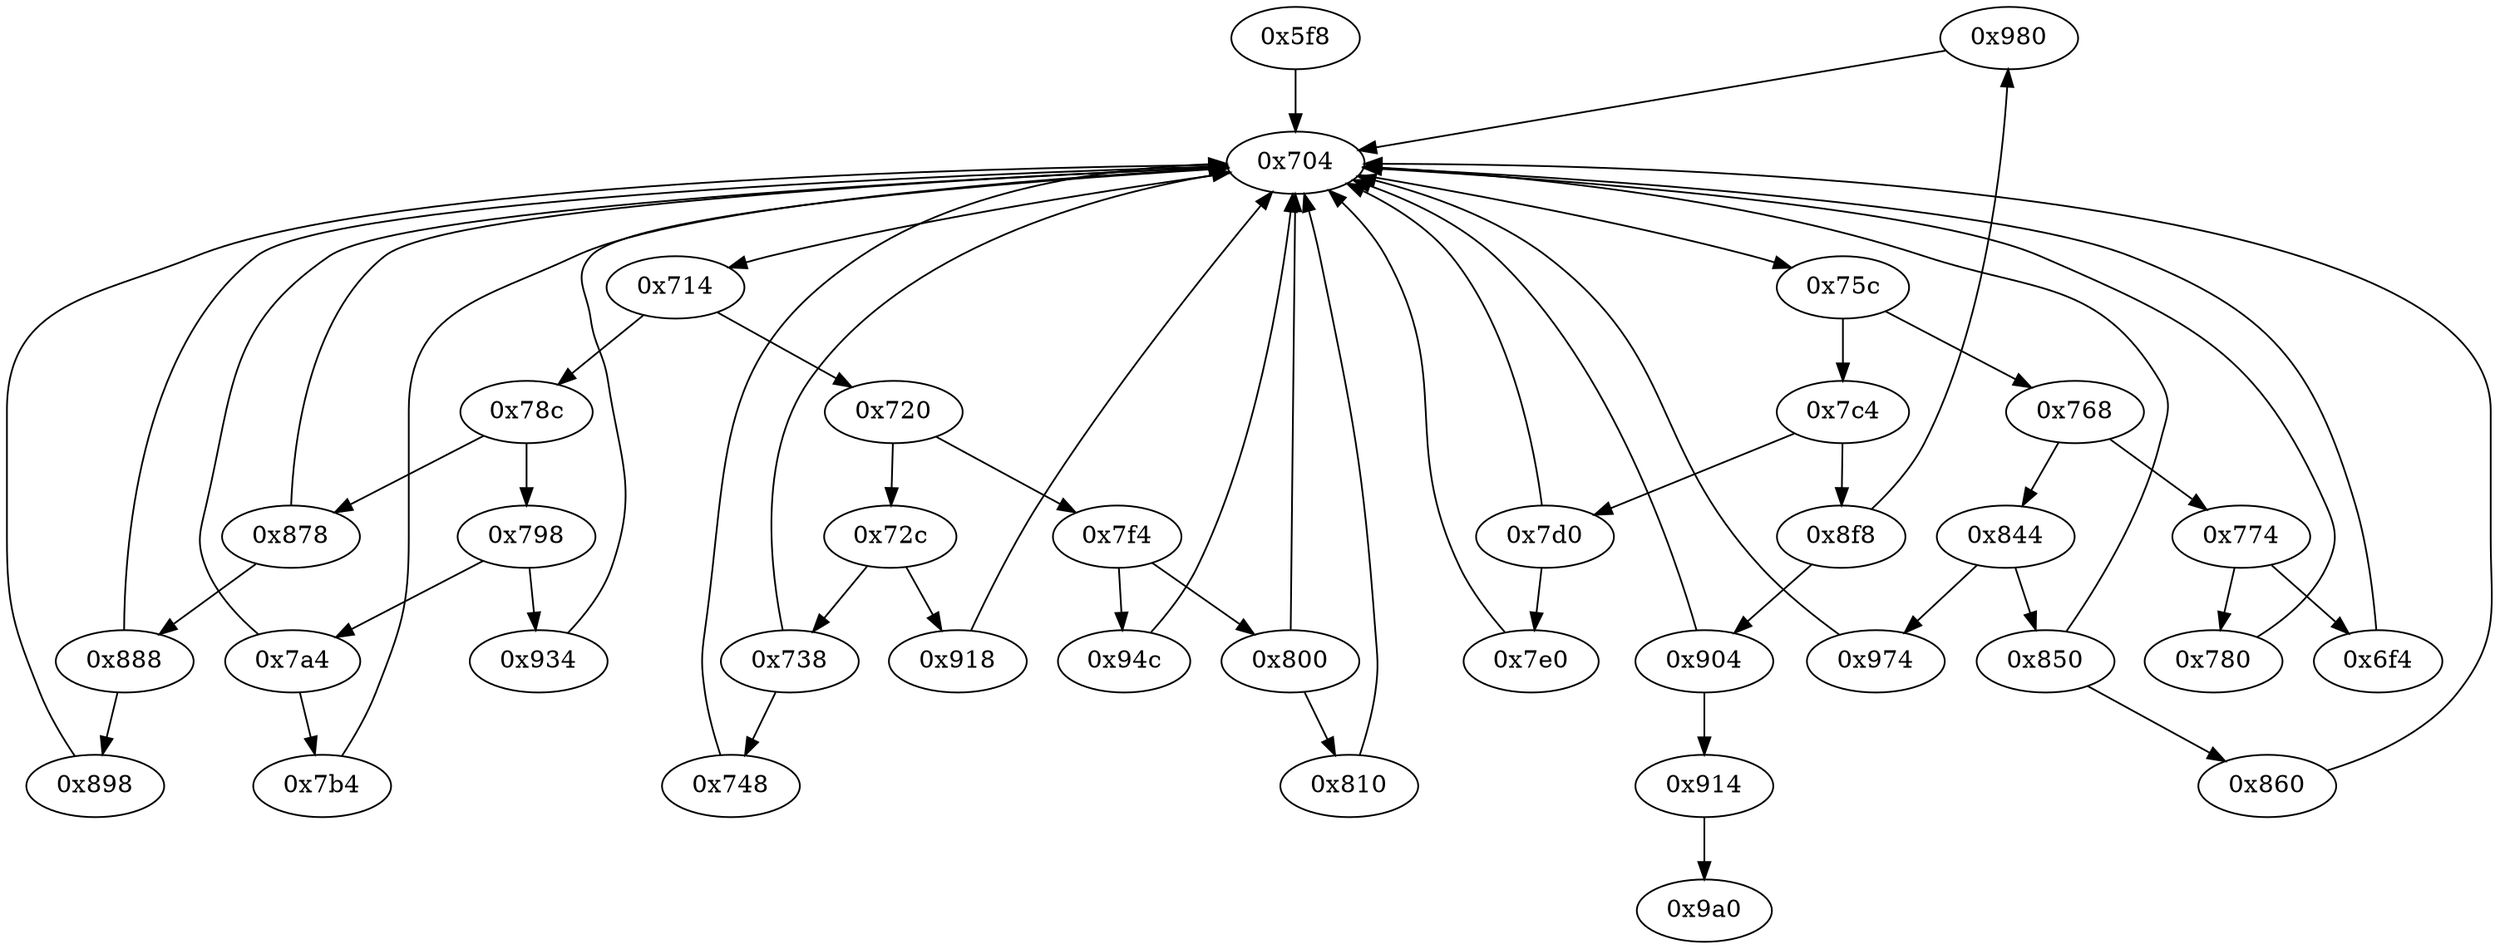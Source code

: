 strict digraph "" {
	"0x980"	 [opcode="[u'ldr', u'ldr', u'ldr', u'mov', u'add', u'add', u'sub', u'b']"];
	"0x704"	 [opcode="[u'ldr', u'mov', u'cmp', u'b']"];
	"0x980" -> "0x704";
	"0x780"	 [opcode="[u'ldr', u'ldr', u'b']"];
	"0x780" -> "0x704";
	"0x8f8"	 [opcode="[u'ldr', u'cmp', u'b']"];
	"0x8f8" -> "0x980";
	"0x904"	 [opcode="[u'ldr', u'mov', u'cmp', u'b']"];
	"0x8f8" -> "0x904";
	"0x888"	 [opcode="[u'ldr', u'mov', u'cmp', u'b']"];
	"0x888" -> "0x704";
	"0x898"	 [opcode="[u'ldr', u'ldr', u'ldr', u'ldr', u'ldr', u'ldr', u'ldr', u'ldr', u'ldr', u'ldr', u'ldr', u'ldr', u'ldr', u'ldr', u'ldr', u'ldr', \
u'ldr', u'ldr', u'ldr', u'ldr', u'ldr', u'ldr', u'ldr', u'b']"];
	"0x888" -> "0x898";
	"0x860"	 [opcode="[u'ldr', u'ldr', u'ldr', u'mul', u'str', u'b']"];
	"0x860" -> "0x704";
	"0x7c4"	 [opcode="[u'ldr', u'cmp', u'b']"];
	"0x7c4" -> "0x8f8";
	"0x7d0"	 [opcode="[u'ldr', u'mov', u'cmp', u'b']"];
	"0x7c4" -> "0x7d0";
	"0x714"	 [opcode="[u'ldr', u'cmp', u'b']"];
	"0x78c"	 [opcode="[u'ldr', u'cmp', u'b']"];
	"0x714" -> "0x78c";
	"0x720"	 [opcode="[u'ldr', u'cmp', u'b']"];
	"0x714" -> "0x720";
	"0x738"	 [opcode="[u'ldr', u'mov', u'cmp', u'b']"];
	"0x738" -> "0x704";
	"0x748"	 [opcode="[u'ldr', u'ldr', u'ldr', u'add', u'b']"];
	"0x738" -> "0x748";
	"0x904" -> "0x704";
	"0x914"	 [opcode="[u'b']"];
	"0x904" -> "0x914";
	"0x75c"	 [opcode="[u'ldr', u'cmp', u'b']"];
	"0x75c" -> "0x7c4";
	"0x768"	 [opcode="[u'ldr', u'cmp', u'b']"];
	"0x75c" -> "0x768";
	"0x844"	 [opcode="[u'ldr', u'cmp', u'b']"];
	"0x850"	 [opcode="[u'ldr', u'mov', u'cmp', u'b']"];
	"0x844" -> "0x850";
	"0x974"	 [opcode="[u'ldr', u'ldr', u'b']"];
	"0x844" -> "0x974";
	"0x72c"	 [opcode="[u'ldr', u'cmp', u'b']"];
	"0x72c" -> "0x738";
	"0x918"	 [opcode="[u'ldr', u'ldr', u'cmp', u'mov', u'mov', u'strb', u'b']"];
	"0x72c" -> "0x918";
	"0x774"	 [opcode="[u'ldr', u'cmp', u'b']"];
	"0x774" -> "0x780";
	"0x6f4"	 [opcode="[u'ldr', u'mov', u'cmp', u'mov']"];
	"0x774" -> "0x6f4";
	"0x798"	 [opcode="[u'ldr', u'cmp', u'b']"];
	"0x934"	 [opcode="[u'ldrb', u'ldr', u'ldr', u'cmp', u'mov', u'b']"];
	"0x798" -> "0x934";
	"0x7a4"	 [opcode="[u'ldr', u'mov', u'cmp', u'b']"];
	"0x798" -> "0x7a4";
	"0x94c"	 [opcode="[u'ldrb', u'ldrb', u'mov', u'cmp', u'mov', u'cmp', u'mov', u'teq', u'mov', u'b']"];
	"0x94c" -> "0x704";
	"0x704" -> "0x714";
	"0x704" -> "0x75c";
	"0x7f4"	 [opcode="[u'ldr', u'cmp', u'b']"];
	"0x7f4" -> "0x94c";
	"0x800"	 [opcode="[u'ldr', u'mov', u'cmp', u'b']"];
	"0x7f4" -> "0x800";
	"0x9a0"	 [opcode="[u'ldr', u'ldr', u'add', u'bl', u'mov', u'sub', u'pop']"];
	"0x6f4" -> "0x704";
	"0x898" -> "0x704";
	"0x878"	 [opcode="[u'ldr', u'mov', u'cmp', u'b']"];
	"0x878" -> "0x888";
	"0x878" -> "0x704";
	"0x78c" -> "0x798";
	"0x78c" -> "0x878";
	"0x7b4"	 [opcode="[u'ldr', u'mov', u'mov', u'b']"];
	"0x7b4" -> "0x704";
	"0x800" -> "0x704";
	"0x810"	 [opcode="[u'ldr', u'str', u'str', u'ldr', u'ldrb', u'str', u'ldr', u'ldr', u'ldr', u'ldr', u'cmp', u'mov', u'b']"];
	"0x800" -> "0x810";
	"0x934" -> "0x704";
	"0x7e0"	 [opcode="[u'ldr', u'mov', u'cmp', u'mov', u'b']"];
	"0x7e0" -> "0x704";
	"0x810" -> "0x704";
	"0x914" -> "0x9a0";
	"0x720" -> "0x72c";
	"0x720" -> "0x7f4";
	"0x850" -> "0x860";
	"0x850" -> "0x704";
	"0x918" -> "0x704";
	"0x768" -> "0x844";
	"0x768" -> "0x774";
	"0x974" -> "0x704";
	"0x7d0" -> "0x704";
	"0x7d0" -> "0x7e0";
	"0x748" -> "0x704";
	"0x5f8"	 [opcode="[u'push', u'add', u'sub', u'ldr', u'str', u'mov', u'mov', u'ldr', u'ldr', u'sub', u'sub', u'add', u'mul', u'mvn', u'eor', u'and', \
u'ldr', u'mov', u'mov', u'ldr', u'ldr', u'ldr', u'cmp', u'mov', u'str', u'mov', u'orr', u'mov', u'teq', u'mov', u'cmp', u'mov', \
u'mov', u'cmp', u'eor', u'mov', u'strb', u'strb', u'eor', u'and', u'orr', u'ldr', u'mov', u'orr', u'str', u'ldr', u'ldr', u'mov', \
u'str', u'ldr', u'str', u'mov', u'cmp', u'ldr', u'ldr', u'ldr', u'ldr', u'str', u'mov', u'ldr', u'ldr', u'str', u'b']"];
	"0x5f8" -> "0x704";
	"0x7a4" -> "0x704";
	"0x7a4" -> "0x7b4";
}
